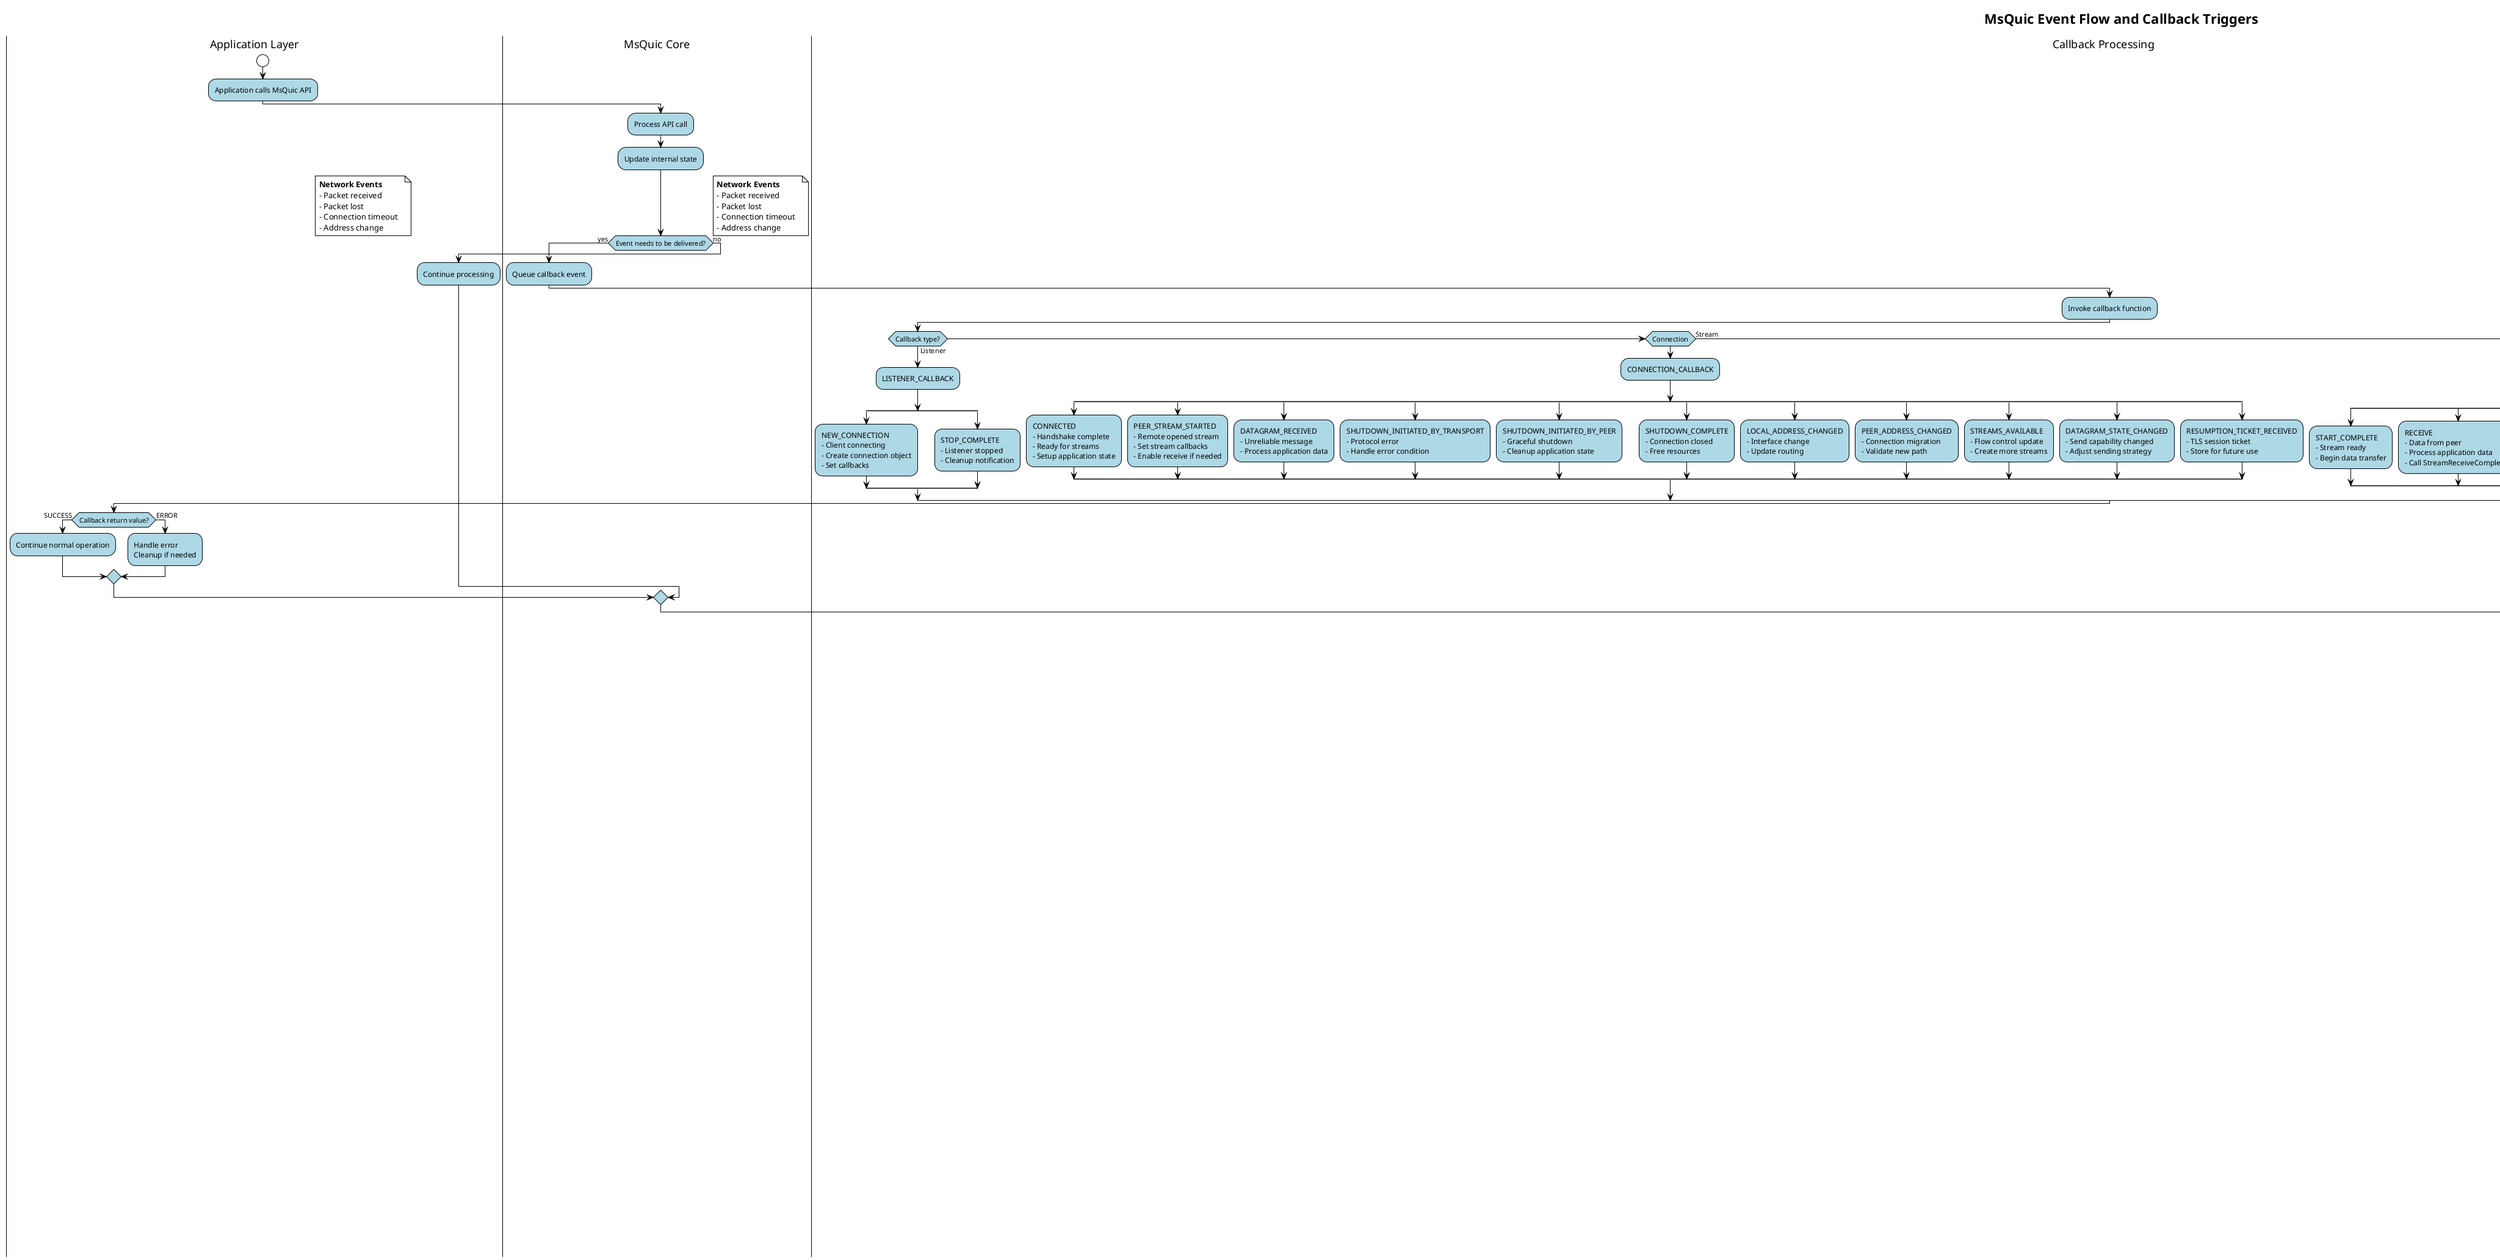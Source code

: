 ﻿@startuml
!theme plain
skinparam activity {
  BackgroundColor lightblue
  BorderColor black
  ArrowColor black
}

title MsQuic Event Flow and Callback Triggers

|Application Layer|
start
:Application calls MsQuic API;

|MsQuic Core|
:Process API call;
:Update internal state;

if (Event needs to be delivered?) then (yes)
  :Queue callback event;

  |Callback Processing|
  :Invoke callback function;

  if (Callback type?) then (Listener)
    :LISTENER_CALLBACK;
    split
      :NEW_CONNECTION\n- Client connecting\n- Create connection object\n- Set callbacks;
    split again
      :STOP_COMPLETE\n- Listener stopped\n- Cleanup notification;
    end split

  elseif (Connection)
    :CONNECTION_CALLBACK;
    split
      :CONNECTED\n- Handshake complete\n- Ready for streams\n- Setup application state;
    split again
      :PEER_STREAM_STARTED\n- Remote opened stream\n- Set stream callbacks\n- Enable receive if needed;
    split again
      :DATAGRAM_RECEIVED\n- Unreliable message\n- Process application data;
    split again
      :SHUTDOWN_INITIATED_BY_TRANSPORT\n- Protocol error\n- Handle error condition;
    split again
      :SHUTDOWN_INITIATED_BY_PEER\n- Graceful shutdown\n- Cleanup application state;
    split again
      :SHUTDOWN_COMPLETE\n- Connection closed\n- Free resources;
    split again
      :LOCAL_ADDRESS_CHANGED\n- Interface change\n- Update routing;
    split again
      :PEER_ADDRESS_CHANGED\n- Connection migration\n- Validate new path;
    split again
      :STREAMS_AVAILABLE\n- Flow control update\n- Create more streams;
    split again
      :DATAGRAM_STATE_CHANGED\n- Send capability changed\n- Adjust sending strategy;
    split again
      :RESUMPTION_TICKET_RECEIVED\n- TLS session ticket\n- Store for future use;
    end split

  else (Stream)
    :STREAM_CALLBACK;
    split
      :START_COMPLETE\n- Stream ready\n- Begin data transfer;
    split again
      :RECEIVE\n- Data from peer\n- Process application data\n- Call StreamReceiveComplete();
    split again
      :SEND_COMPLETE\n- Send operation done\n- Continue sending if needed;
    split again
      :PEER_SEND_SHUTDOWN\n- Peer sent FIN\n- Handle end of data;
    split again
      :PEER_SEND_ABORTED\n- Peer reset stream\n- Handle error condition;
    split again
      :PEER_RECEIVE_ABORTED\n- Peer won't receive\n- Stop sending data;
    split again
      :SEND_SHUTDOWN_COMPLETE\n- Local FIN sent\n- Half-closed state;
    split again
      :SHUTDOWN_COMPLETE\n- Stream fully closed\n- Call StreamClose();
    split again
      :IDEAL_SEND_BUFFER_SIZE\n- Flow control hint\n- Adjust buffer size;
    split again
      :PEER_ACCEPTED\n- Stream accepted\n- Stream fully established;
    end split
  endif

  |Application Layer|
  if (Callback return value?) then (SUCCESS)
    :Continue normal operation;
  else (ERROR)
    :Handle error\nCleanup if needed;
  endif

else (no)
  :Continue processing;
endif

|Event Triggers|
note right
  **Network Events**  
  - Packet received  
  - Packet lost  
  - Connection timeout  
  - Address change
end note

note right
  **API Calls**  
  - ConnectionStart()  
  - StreamOpen()  
  - StreamSend()  
  - StreamShutdown()
end note

note right
  **Peer Actions**  
  - Stream creation  
  - Data transmission  
  - Connection close  
  - Reset frames
end note

note right
  **Timer Events**  
  - Idle timeout  
  - Retransmission  
  - Keep‑alive  
  - Handshake timeout
end note

note right
  **Flow Control**  
  - Window updates  
  - Stream limits  
  - Connection limits  
  - Blocked conditions
end note

note right
  **TLS Events**  
  - Handshake progress  
  - Key updates  
  - Certificate validation  
  - Session tickets
end note

|State Dependencies|
partition "Required State Transitions" {
  :Registration OPEN\nbefore any other objects;
  :Configuration LOAD_CREDENTIAL\nbefore connection use;
  :Listener START\nbefore accepting connections;
  :Connection CONNECTED\nbefore creating streams;
  :Stream callback SET\nbefore receiving data;
}

partition "Cleanup Dependencies" {
  :All streams CLOSED\nbefore connection close;
  :All connections CLOSED\nbefore listener close;
  :Listener CLOSED\nbefore configuration close;
  :Configuration CLOSED\nbefore registration close;
}

|Error Handling|
if (Error occurred?) then (yes)
  split
    :Connection error\n→ SHUTDOWN_INITIATED_BY_TRANSPORT;
  split again
    :Stream error\n→ PEER_SEND/RECEIVE_ABORTED;
  split again
    :TLS error\n→ Connection shutdown;
  split again
    :Protocol error\n→ Connection close;
  end split

  :Application handles error;
  :Cleanup resources;
else (no)
  :Normal operation continues;
endif

stop
@enduml
